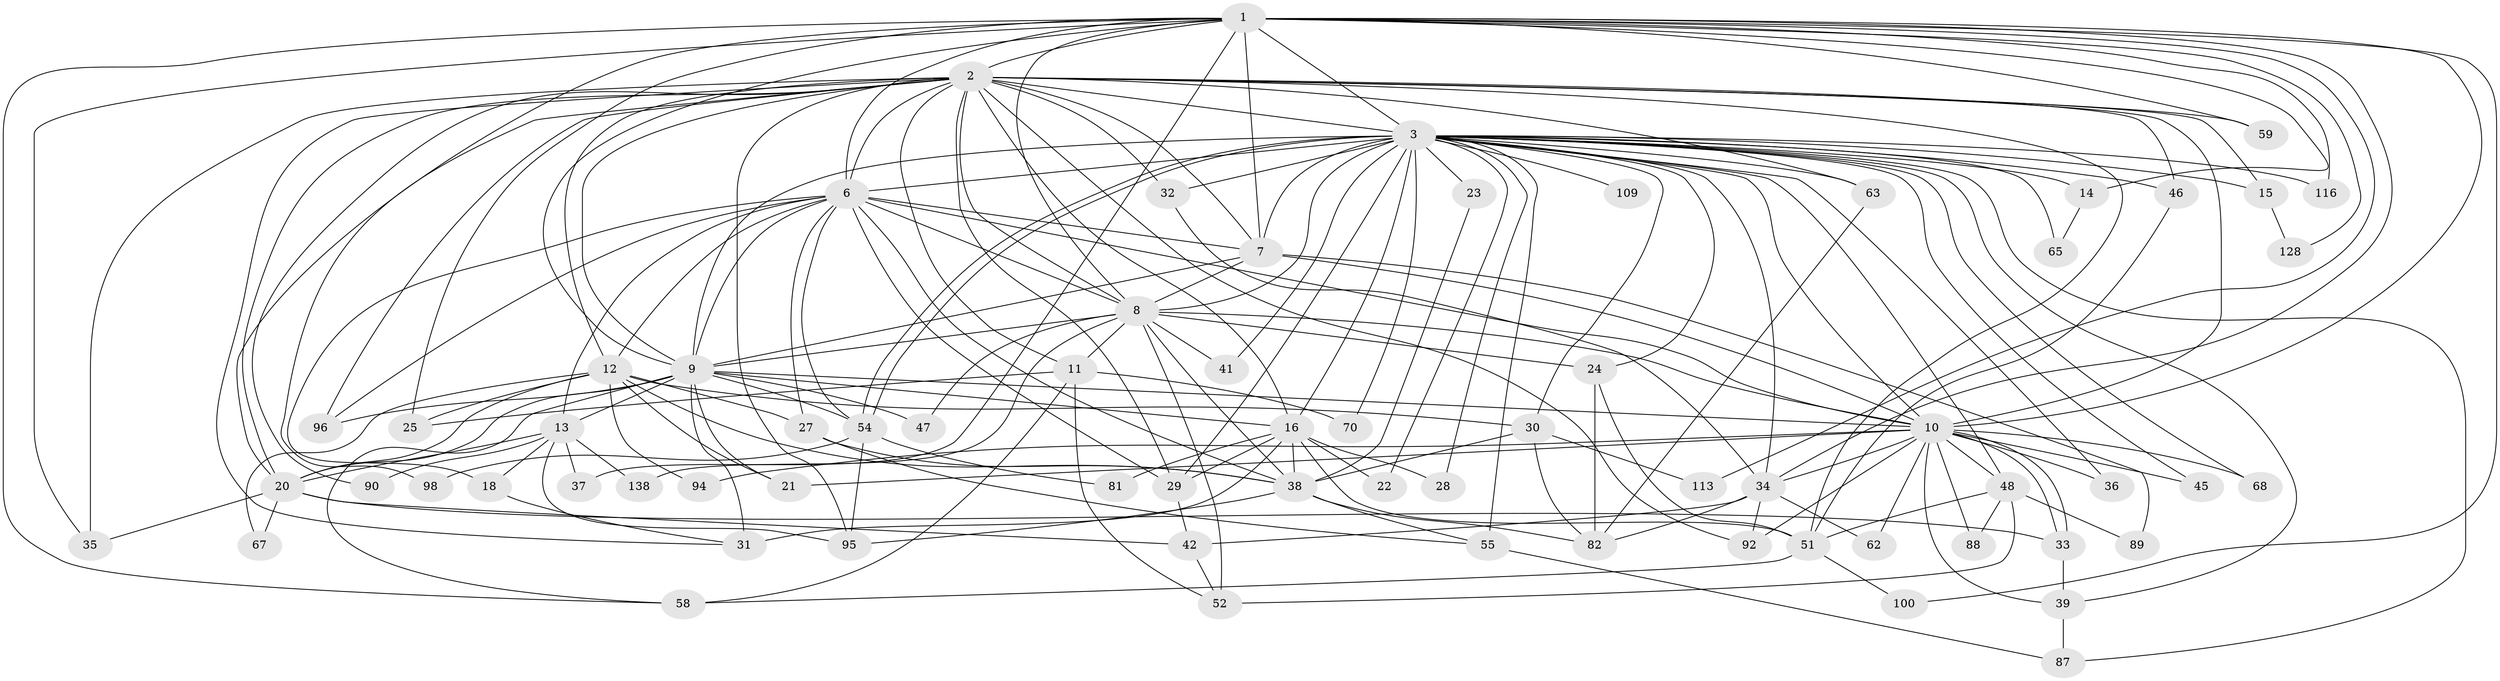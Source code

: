 // original degree distribution, {21: 0.007246376811594203, 25: 0.007246376811594203, 31: 0.007246376811594203, 20: 0.007246376811594203, 26: 0.007246376811594203, 22: 0.007246376811594203, 10: 0.014492753623188406, 16: 0.014492753623188406, 27: 0.007246376811594203, 6: 0.028985507246376812, 9: 0.007246376811594203, 3: 0.1956521739130435, 11: 0.007246376811594203, 7: 0.014492753623188406, 5: 0.07971014492753623, 2: 0.5072463768115942, 4: 0.07971014492753623}
// Generated by graph-tools (version 1.1) at 2025/13/03/09/25 04:13:48]
// undirected, 69 vertices, 187 edges
graph export_dot {
graph [start="1"]
  node [color=gray90,style=filled];
  1;
  2 [super="+56+129+118+4+78+53"];
  3 [super="+5+60"];
  6 [super="+106+108"];
  7;
  8;
  9 [super="+40+119+134+43+17"];
  10 [super="+83+64+26"];
  11;
  12;
  13;
  14;
  15;
  16 [super="+19+104"];
  18;
  20 [super="+72+50"];
  21 [super="+73"];
  22;
  23 [super="+93"];
  24 [super="+102"];
  25 [super="+110"];
  27;
  28;
  29 [super="+123+114"];
  30;
  31 [super="+61"];
  32;
  33;
  34 [super="+91+77"];
  35 [super="+74+97+84"];
  36;
  37;
  38 [super="+44"];
  39;
  41;
  42 [super="+86"];
  45;
  46;
  47;
  48;
  51 [super="+131+80"];
  52 [super="+85"];
  54 [super="+69"];
  55 [super="+107+135+75"];
  58 [super="+66"];
  59;
  62;
  63;
  65;
  67;
  68;
  70;
  81;
  82 [super="+112+126"];
  87;
  88;
  89;
  90;
  92;
  94;
  95 [super="+124+99"];
  96;
  98;
  100;
  109;
  113;
  116;
  128;
  138;
  1 -- 2 [weight=2];
  1 -- 3 [weight=2];
  1 -- 6;
  1 -- 7;
  1 -- 8;
  1 -- 9;
  1 -- 10;
  1 -- 14;
  1 -- 25;
  1 -- 34;
  1 -- 35;
  1 -- 37;
  1 -- 58;
  1 -- 59;
  1 -- 100;
  1 -- 113;
  1 -- 116;
  1 -- 128;
  1 -- 20;
  2 -- 3 [weight=8];
  2 -- 6 [weight=3];
  2 -- 7 [weight=2];
  2 -- 8 [weight=2];
  2 -- 9 [weight=3];
  2 -- 10 [weight=3];
  2 -- 11;
  2 -- 15;
  2 -- 20;
  2 -- 31;
  2 -- 32;
  2 -- 46;
  2 -- 51;
  2 -- 63;
  2 -- 96;
  2 -- 95;
  2 -- 29;
  2 -- 35 [weight=3];
  2 -- 12;
  2 -- 16 [weight=2];
  2 -- 90;
  2 -- 92;
  2 -- 98;
  2 -- 59;
  3 -- 6 [weight=3];
  3 -- 7 [weight=2];
  3 -- 8 [weight=2];
  3 -- 9 [weight=2];
  3 -- 10 [weight=3];
  3 -- 14;
  3 -- 15;
  3 -- 16 [weight=2];
  3 -- 23 [weight=2];
  3 -- 30;
  3 -- 32;
  3 -- 39;
  3 -- 41;
  3 -- 45;
  3 -- 54;
  3 -- 54;
  3 -- 63;
  3 -- 65;
  3 -- 116;
  3 -- 29 [weight=2];
  3 -- 68;
  3 -- 70;
  3 -- 22;
  3 -- 24 [weight=2];
  3 -- 87;
  3 -- 28;
  3 -- 36;
  3 -- 109;
  3 -- 46;
  3 -- 48;
  3 -- 55 [weight=2];
  3 -- 34;
  6 -- 7;
  6 -- 8;
  6 -- 9 [weight=3];
  6 -- 10;
  6 -- 12;
  6 -- 13;
  6 -- 18;
  6 -- 27;
  6 -- 29 [weight=2];
  6 -- 38;
  6 -- 54;
  6 -- 96;
  7 -- 8;
  7 -- 9;
  7 -- 10;
  7 -- 89;
  8 -- 9;
  8 -- 10;
  8 -- 11;
  8 -- 24;
  8 -- 41;
  8 -- 47;
  8 -- 138;
  8 -- 38;
  8 -- 52;
  9 -- 10 [weight=4];
  9 -- 13 [weight=2];
  9 -- 16 [weight=3];
  9 -- 96;
  9 -- 54;
  9 -- 58;
  9 -- 20;
  9 -- 31 [weight=2];
  9 -- 47;
  9 -- 21;
  10 -- 21;
  10 -- 33;
  10 -- 33;
  10 -- 36;
  10 -- 45;
  10 -- 48;
  10 -- 62;
  10 -- 68;
  10 -- 88;
  10 -- 92;
  10 -- 94;
  10 -- 39;
  10 -- 34;
  11 -- 25;
  11 -- 52;
  11 -- 70;
  11 -- 58;
  12 -- 27;
  12 -- 30;
  12 -- 67;
  12 -- 94;
  12 -- 25;
  12 -- 38;
  12 -- 21;
  12 -- 20;
  13 -- 18;
  13 -- 20;
  13 -- 37;
  13 -- 90;
  13 -- 138;
  13 -- 95;
  14 -- 65;
  15 -- 128;
  16 -- 22;
  16 -- 28;
  16 -- 29;
  16 -- 81;
  16 -- 51 [weight=2];
  16 -- 31;
  16 -- 38;
  18 -- 31;
  20 -- 33;
  20 -- 35;
  20 -- 67;
  20 -- 42;
  23 -- 38;
  24 -- 51;
  24 -- 82;
  27 -- 55;
  27 -- 38;
  29 -- 42;
  30 -- 38;
  30 -- 113;
  30 -- 82;
  32 -- 34;
  33 -- 39;
  34 -- 42;
  34 -- 62;
  34 -- 92;
  34 -- 82;
  38 -- 55;
  38 -- 82;
  38 -- 95;
  39 -- 87;
  42 -- 52;
  46 -- 51;
  48 -- 52;
  48 -- 88;
  48 -- 89;
  48 -- 51;
  51 -- 100;
  51 -- 58;
  54 -- 81;
  54 -- 98;
  54 -- 95;
  55 -- 87;
  63 -- 82;
}
